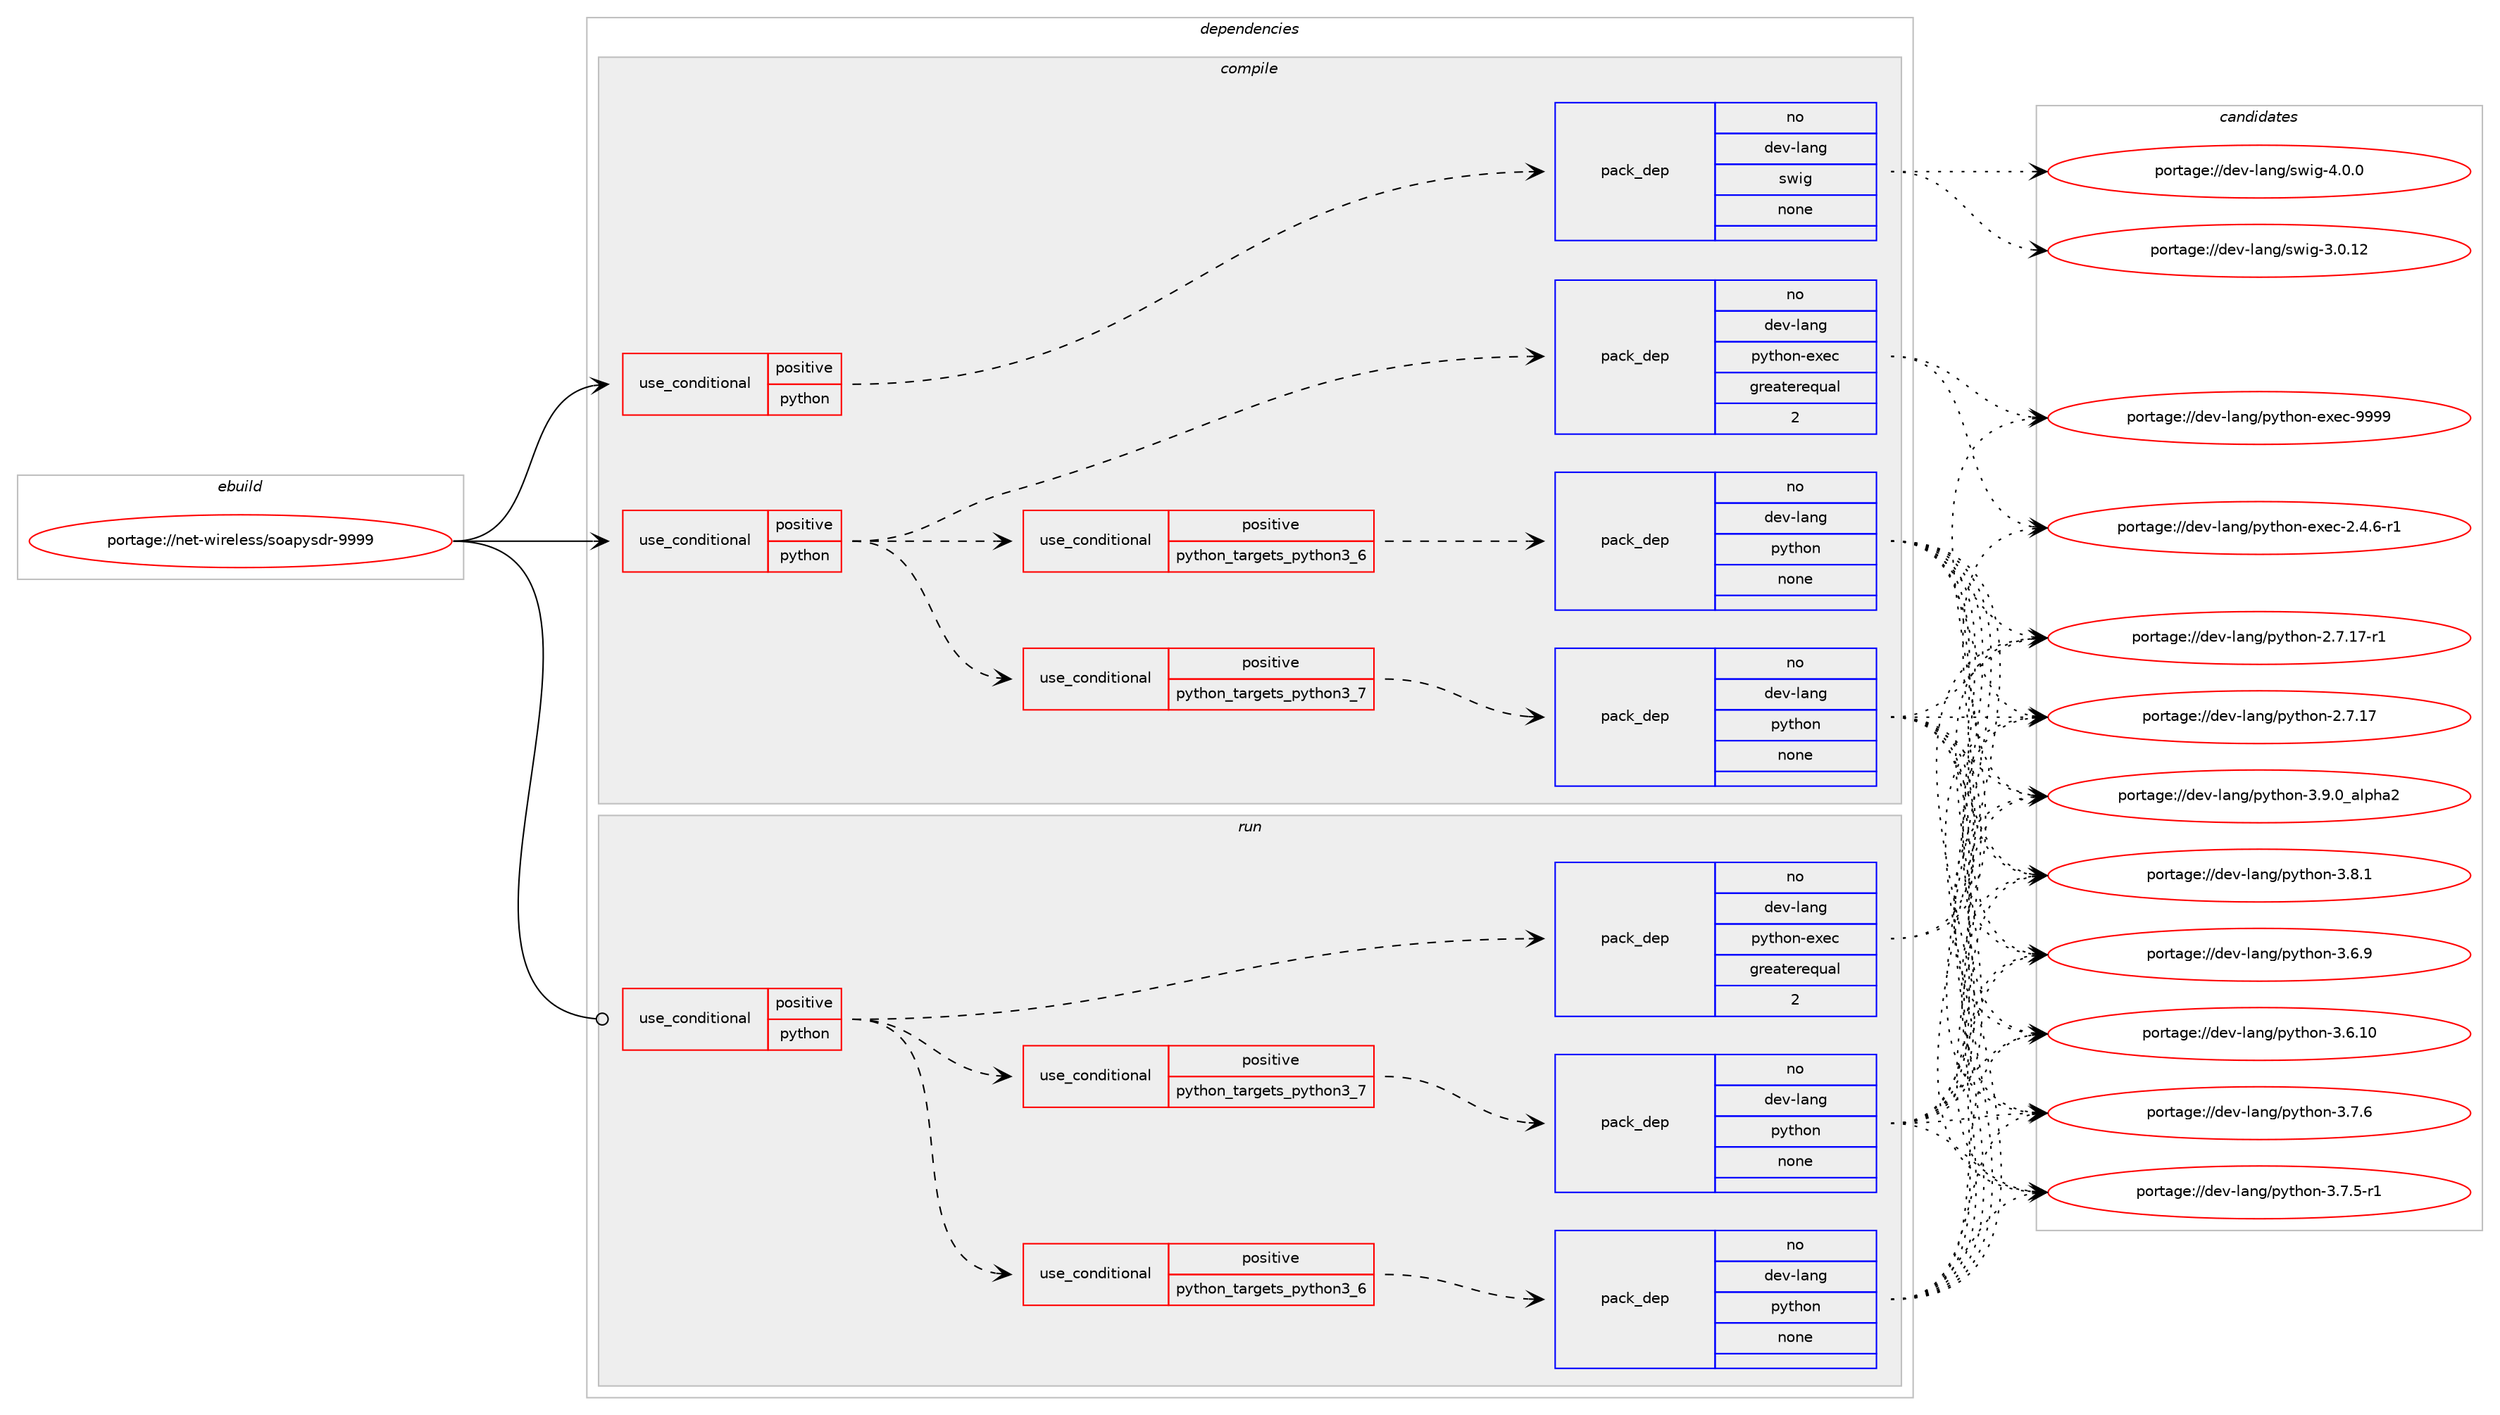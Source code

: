 digraph prolog {

# *************
# Graph options
# *************

newrank=true;
concentrate=true;
compound=true;
graph [rankdir=LR,fontname=Helvetica,fontsize=10,ranksep=1.5];#, ranksep=2.5, nodesep=0.2];
edge  [arrowhead=vee];
node  [fontname=Helvetica,fontsize=10];

# **********
# The ebuild
# **********

subgraph cluster_leftcol {
color=gray;
rank=same;
label=<<i>ebuild</i>>;
id [label="portage://net-wireless/soapysdr-9999", color=red, width=4, href="../net-wireless/soapysdr-9999.svg"];
}

# ****************
# The dependencies
# ****************

subgraph cluster_midcol {
color=gray;
label=<<i>dependencies</i>>;
subgraph cluster_compile {
fillcolor="#eeeeee";
style=filled;
label=<<i>compile</i>>;
subgraph cond20743 {
dependency106008 [label=<<TABLE BORDER="0" CELLBORDER="1" CELLSPACING="0" CELLPADDING="4"><TR><TD ROWSPAN="3" CELLPADDING="10">use_conditional</TD></TR><TR><TD>positive</TD></TR><TR><TD>python</TD></TR></TABLE>>, shape=none, color=red];
subgraph cond20744 {
dependency106009 [label=<<TABLE BORDER="0" CELLBORDER="1" CELLSPACING="0" CELLPADDING="4"><TR><TD ROWSPAN="3" CELLPADDING="10">use_conditional</TD></TR><TR><TD>positive</TD></TR><TR><TD>python_targets_python3_6</TD></TR></TABLE>>, shape=none, color=red];
subgraph pack83490 {
dependency106010 [label=<<TABLE BORDER="0" CELLBORDER="1" CELLSPACING="0" CELLPADDING="4" WIDTH="220"><TR><TD ROWSPAN="6" CELLPADDING="30">pack_dep</TD></TR><TR><TD WIDTH="110">no</TD></TR><TR><TD>dev-lang</TD></TR><TR><TD>python</TD></TR><TR><TD>none</TD></TR><TR><TD></TD></TR></TABLE>>, shape=none, color=blue];
}
dependency106009:e -> dependency106010:w [weight=20,style="dashed",arrowhead="vee"];
}
dependency106008:e -> dependency106009:w [weight=20,style="dashed",arrowhead="vee"];
subgraph cond20745 {
dependency106011 [label=<<TABLE BORDER="0" CELLBORDER="1" CELLSPACING="0" CELLPADDING="4"><TR><TD ROWSPAN="3" CELLPADDING="10">use_conditional</TD></TR><TR><TD>positive</TD></TR><TR><TD>python_targets_python3_7</TD></TR></TABLE>>, shape=none, color=red];
subgraph pack83491 {
dependency106012 [label=<<TABLE BORDER="0" CELLBORDER="1" CELLSPACING="0" CELLPADDING="4" WIDTH="220"><TR><TD ROWSPAN="6" CELLPADDING="30">pack_dep</TD></TR><TR><TD WIDTH="110">no</TD></TR><TR><TD>dev-lang</TD></TR><TR><TD>python</TD></TR><TR><TD>none</TD></TR><TR><TD></TD></TR></TABLE>>, shape=none, color=blue];
}
dependency106011:e -> dependency106012:w [weight=20,style="dashed",arrowhead="vee"];
}
dependency106008:e -> dependency106011:w [weight=20,style="dashed",arrowhead="vee"];
subgraph pack83492 {
dependency106013 [label=<<TABLE BORDER="0" CELLBORDER="1" CELLSPACING="0" CELLPADDING="4" WIDTH="220"><TR><TD ROWSPAN="6" CELLPADDING="30">pack_dep</TD></TR><TR><TD WIDTH="110">no</TD></TR><TR><TD>dev-lang</TD></TR><TR><TD>python-exec</TD></TR><TR><TD>greaterequal</TD></TR><TR><TD>2</TD></TR></TABLE>>, shape=none, color=blue];
}
dependency106008:e -> dependency106013:w [weight=20,style="dashed",arrowhead="vee"];
}
id:e -> dependency106008:w [weight=20,style="solid",arrowhead="vee"];
subgraph cond20746 {
dependency106014 [label=<<TABLE BORDER="0" CELLBORDER="1" CELLSPACING="0" CELLPADDING="4"><TR><TD ROWSPAN="3" CELLPADDING="10">use_conditional</TD></TR><TR><TD>positive</TD></TR><TR><TD>python</TD></TR></TABLE>>, shape=none, color=red];
subgraph pack83493 {
dependency106015 [label=<<TABLE BORDER="0" CELLBORDER="1" CELLSPACING="0" CELLPADDING="4" WIDTH="220"><TR><TD ROWSPAN="6" CELLPADDING="30">pack_dep</TD></TR><TR><TD WIDTH="110">no</TD></TR><TR><TD>dev-lang</TD></TR><TR><TD>swig</TD></TR><TR><TD>none</TD></TR><TR><TD></TD></TR></TABLE>>, shape=none, color=blue];
}
dependency106014:e -> dependency106015:w [weight=20,style="dashed",arrowhead="vee"];
}
id:e -> dependency106014:w [weight=20,style="solid",arrowhead="vee"];
}
subgraph cluster_compileandrun {
fillcolor="#eeeeee";
style=filled;
label=<<i>compile and run</i>>;
}
subgraph cluster_run {
fillcolor="#eeeeee";
style=filled;
label=<<i>run</i>>;
subgraph cond20747 {
dependency106016 [label=<<TABLE BORDER="0" CELLBORDER="1" CELLSPACING="0" CELLPADDING="4"><TR><TD ROWSPAN="3" CELLPADDING="10">use_conditional</TD></TR><TR><TD>positive</TD></TR><TR><TD>python</TD></TR></TABLE>>, shape=none, color=red];
subgraph cond20748 {
dependency106017 [label=<<TABLE BORDER="0" CELLBORDER="1" CELLSPACING="0" CELLPADDING="4"><TR><TD ROWSPAN="3" CELLPADDING="10">use_conditional</TD></TR><TR><TD>positive</TD></TR><TR><TD>python_targets_python3_6</TD></TR></TABLE>>, shape=none, color=red];
subgraph pack83494 {
dependency106018 [label=<<TABLE BORDER="0" CELLBORDER="1" CELLSPACING="0" CELLPADDING="4" WIDTH="220"><TR><TD ROWSPAN="6" CELLPADDING="30">pack_dep</TD></TR><TR><TD WIDTH="110">no</TD></TR><TR><TD>dev-lang</TD></TR><TR><TD>python</TD></TR><TR><TD>none</TD></TR><TR><TD></TD></TR></TABLE>>, shape=none, color=blue];
}
dependency106017:e -> dependency106018:w [weight=20,style="dashed",arrowhead="vee"];
}
dependency106016:e -> dependency106017:w [weight=20,style="dashed",arrowhead="vee"];
subgraph cond20749 {
dependency106019 [label=<<TABLE BORDER="0" CELLBORDER="1" CELLSPACING="0" CELLPADDING="4"><TR><TD ROWSPAN="3" CELLPADDING="10">use_conditional</TD></TR><TR><TD>positive</TD></TR><TR><TD>python_targets_python3_7</TD></TR></TABLE>>, shape=none, color=red];
subgraph pack83495 {
dependency106020 [label=<<TABLE BORDER="0" CELLBORDER="1" CELLSPACING="0" CELLPADDING="4" WIDTH="220"><TR><TD ROWSPAN="6" CELLPADDING="30">pack_dep</TD></TR><TR><TD WIDTH="110">no</TD></TR><TR><TD>dev-lang</TD></TR><TR><TD>python</TD></TR><TR><TD>none</TD></TR><TR><TD></TD></TR></TABLE>>, shape=none, color=blue];
}
dependency106019:e -> dependency106020:w [weight=20,style="dashed",arrowhead="vee"];
}
dependency106016:e -> dependency106019:w [weight=20,style="dashed",arrowhead="vee"];
subgraph pack83496 {
dependency106021 [label=<<TABLE BORDER="0" CELLBORDER="1" CELLSPACING="0" CELLPADDING="4" WIDTH="220"><TR><TD ROWSPAN="6" CELLPADDING="30">pack_dep</TD></TR><TR><TD WIDTH="110">no</TD></TR><TR><TD>dev-lang</TD></TR><TR><TD>python-exec</TD></TR><TR><TD>greaterequal</TD></TR><TR><TD>2</TD></TR></TABLE>>, shape=none, color=blue];
}
dependency106016:e -> dependency106021:w [weight=20,style="dashed",arrowhead="vee"];
}
id:e -> dependency106016:w [weight=20,style="solid",arrowhead="odot"];
}
}

# **************
# The candidates
# **************

subgraph cluster_choices {
rank=same;
color=gray;
label=<<i>candidates</i>>;

subgraph choice83490 {
color=black;
nodesep=1;
choice10010111845108971101034711212111610411111045514657464895971081121049750 [label="portage://dev-lang/python-3.9.0_alpha2", color=red, width=4,href="../dev-lang/python-3.9.0_alpha2.svg"];
choice100101118451089711010347112121116104111110455146564649 [label="portage://dev-lang/python-3.8.1", color=red, width=4,href="../dev-lang/python-3.8.1.svg"];
choice100101118451089711010347112121116104111110455146554654 [label="portage://dev-lang/python-3.7.6", color=red, width=4,href="../dev-lang/python-3.7.6.svg"];
choice1001011184510897110103471121211161041111104551465546534511449 [label="portage://dev-lang/python-3.7.5-r1", color=red, width=4,href="../dev-lang/python-3.7.5-r1.svg"];
choice100101118451089711010347112121116104111110455146544657 [label="portage://dev-lang/python-3.6.9", color=red, width=4,href="../dev-lang/python-3.6.9.svg"];
choice10010111845108971101034711212111610411111045514654464948 [label="portage://dev-lang/python-3.6.10", color=red, width=4,href="../dev-lang/python-3.6.10.svg"];
choice100101118451089711010347112121116104111110455046554649554511449 [label="portage://dev-lang/python-2.7.17-r1", color=red, width=4,href="../dev-lang/python-2.7.17-r1.svg"];
choice10010111845108971101034711212111610411111045504655464955 [label="portage://dev-lang/python-2.7.17", color=red, width=4,href="../dev-lang/python-2.7.17.svg"];
dependency106010:e -> choice10010111845108971101034711212111610411111045514657464895971081121049750:w [style=dotted,weight="100"];
dependency106010:e -> choice100101118451089711010347112121116104111110455146564649:w [style=dotted,weight="100"];
dependency106010:e -> choice100101118451089711010347112121116104111110455146554654:w [style=dotted,weight="100"];
dependency106010:e -> choice1001011184510897110103471121211161041111104551465546534511449:w [style=dotted,weight="100"];
dependency106010:e -> choice100101118451089711010347112121116104111110455146544657:w [style=dotted,weight="100"];
dependency106010:e -> choice10010111845108971101034711212111610411111045514654464948:w [style=dotted,weight="100"];
dependency106010:e -> choice100101118451089711010347112121116104111110455046554649554511449:w [style=dotted,weight="100"];
dependency106010:e -> choice10010111845108971101034711212111610411111045504655464955:w [style=dotted,weight="100"];
}
subgraph choice83491 {
color=black;
nodesep=1;
choice10010111845108971101034711212111610411111045514657464895971081121049750 [label="portage://dev-lang/python-3.9.0_alpha2", color=red, width=4,href="../dev-lang/python-3.9.0_alpha2.svg"];
choice100101118451089711010347112121116104111110455146564649 [label="portage://dev-lang/python-3.8.1", color=red, width=4,href="../dev-lang/python-3.8.1.svg"];
choice100101118451089711010347112121116104111110455146554654 [label="portage://dev-lang/python-3.7.6", color=red, width=4,href="../dev-lang/python-3.7.6.svg"];
choice1001011184510897110103471121211161041111104551465546534511449 [label="portage://dev-lang/python-3.7.5-r1", color=red, width=4,href="../dev-lang/python-3.7.5-r1.svg"];
choice100101118451089711010347112121116104111110455146544657 [label="portage://dev-lang/python-3.6.9", color=red, width=4,href="../dev-lang/python-3.6.9.svg"];
choice10010111845108971101034711212111610411111045514654464948 [label="portage://dev-lang/python-3.6.10", color=red, width=4,href="../dev-lang/python-3.6.10.svg"];
choice100101118451089711010347112121116104111110455046554649554511449 [label="portage://dev-lang/python-2.7.17-r1", color=red, width=4,href="../dev-lang/python-2.7.17-r1.svg"];
choice10010111845108971101034711212111610411111045504655464955 [label="portage://dev-lang/python-2.7.17", color=red, width=4,href="../dev-lang/python-2.7.17.svg"];
dependency106012:e -> choice10010111845108971101034711212111610411111045514657464895971081121049750:w [style=dotted,weight="100"];
dependency106012:e -> choice100101118451089711010347112121116104111110455146564649:w [style=dotted,weight="100"];
dependency106012:e -> choice100101118451089711010347112121116104111110455146554654:w [style=dotted,weight="100"];
dependency106012:e -> choice1001011184510897110103471121211161041111104551465546534511449:w [style=dotted,weight="100"];
dependency106012:e -> choice100101118451089711010347112121116104111110455146544657:w [style=dotted,weight="100"];
dependency106012:e -> choice10010111845108971101034711212111610411111045514654464948:w [style=dotted,weight="100"];
dependency106012:e -> choice100101118451089711010347112121116104111110455046554649554511449:w [style=dotted,weight="100"];
dependency106012:e -> choice10010111845108971101034711212111610411111045504655464955:w [style=dotted,weight="100"];
}
subgraph choice83492 {
color=black;
nodesep=1;
choice10010111845108971101034711212111610411111045101120101994557575757 [label="portage://dev-lang/python-exec-9999", color=red, width=4,href="../dev-lang/python-exec-9999.svg"];
choice10010111845108971101034711212111610411111045101120101994550465246544511449 [label="portage://dev-lang/python-exec-2.4.6-r1", color=red, width=4,href="../dev-lang/python-exec-2.4.6-r1.svg"];
dependency106013:e -> choice10010111845108971101034711212111610411111045101120101994557575757:w [style=dotted,weight="100"];
dependency106013:e -> choice10010111845108971101034711212111610411111045101120101994550465246544511449:w [style=dotted,weight="100"];
}
subgraph choice83493 {
color=black;
nodesep=1;
choice100101118451089711010347115119105103455246484648 [label="portage://dev-lang/swig-4.0.0", color=red, width=4,href="../dev-lang/swig-4.0.0.svg"];
choice10010111845108971101034711511910510345514648464950 [label="portage://dev-lang/swig-3.0.12", color=red, width=4,href="../dev-lang/swig-3.0.12.svg"];
dependency106015:e -> choice100101118451089711010347115119105103455246484648:w [style=dotted,weight="100"];
dependency106015:e -> choice10010111845108971101034711511910510345514648464950:w [style=dotted,weight="100"];
}
subgraph choice83494 {
color=black;
nodesep=1;
choice10010111845108971101034711212111610411111045514657464895971081121049750 [label="portage://dev-lang/python-3.9.0_alpha2", color=red, width=4,href="../dev-lang/python-3.9.0_alpha2.svg"];
choice100101118451089711010347112121116104111110455146564649 [label="portage://dev-lang/python-3.8.1", color=red, width=4,href="../dev-lang/python-3.8.1.svg"];
choice100101118451089711010347112121116104111110455146554654 [label="portage://dev-lang/python-3.7.6", color=red, width=4,href="../dev-lang/python-3.7.6.svg"];
choice1001011184510897110103471121211161041111104551465546534511449 [label="portage://dev-lang/python-3.7.5-r1", color=red, width=4,href="../dev-lang/python-3.7.5-r1.svg"];
choice100101118451089711010347112121116104111110455146544657 [label="portage://dev-lang/python-3.6.9", color=red, width=4,href="../dev-lang/python-3.6.9.svg"];
choice10010111845108971101034711212111610411111045514654464948 [label="portage://dev-lang/python-3.6.10", color=red, width=4,href="../dev-lang/python-3.6.10.svg"];
choice100101118451089711010347112121116104111110455046554649554511449 [label="portage://dev-lang/python-2.7.17-r1", color=red, width=4,href="../dev-lang/python-2.7.17-r1.svg"];
choice10010111845108971101034711212111610411111045504655464955 [label="portage://dev-lang/python-2.7.17", color=red, width=4,href="../dev-lang/python-2.7.17.svg"];
dependency106018:e -> choice10010111845108971101034711212111610411111045514657464895971081121049750:w [style=dotted,weight="100"];
dependency106018:e -> choice100101118451089711010347112121116104111110455146564649:w [style=dotted,weight="100"];
dependency106018:e -> choice100101118451089711010347112121116104111110455146554654:w [style=dotted,weight="100"];
dependency106018:e -> choice1001011184510897110103471121211161041111104551465546534511449:w [style=dotted,weight="100"];
dependency106018:e -> choice100101118451089711010347112121116104111110455146544657:w [style=dotted,weight="100"];
dependency106018:e -> choice10010111845108971101034711212111610411111045514654464948:w [style=dotted,weight="100"];
dependency106018:e -> choice100101118451089711010347112121116104111110455046554649554511449:w [style=dotted,weight="100"];
dependency106018:e -> choice10010111845108971101034711212111610411111045504655464955:w [style=dotted,weight="100"];
}
subgraph choice83495 {
color=black;
nodesep=1;
choice10010111845108971101034711212111610411111045514657464895971081121049750 [label="portage://dev-lang/python-3.9.0_alpha2", color=red, width=4,href="../dev-lang/python-3.9.0_alpha2.svg"];
choice100101118451089711010347112121116104111110455146564649 [label="portage://dev-lang/python-3.8.1", color=red, width=4,href="../dev-lang/python-3.8.1.svg"];
choice100101118451089711010347112121116104111110455146554654 [label="portage://dev-lang/python-3.7.6", color=red, width=4,href="../dev-lang/python-3.7.6.svg"];
choice1001011184510897110103471121211161041111104551465546534511449 [label="portage://dev-lang/python-3.7.5-r1", color=red, width=4,href="../dev-lang/python-3.7.5-r1.svg"];
choice100101118451089711010347112121116104111110455146544657 [label="portage://dev-lang/python-3.6.9", color=red, width=4,href="../dev-lang/python-3.6.9.svg"];
choice10010111845108971101034711212111610411111045514654464948 [label="portage://dev-lang/python-3.6.10", color=red, width=4,href="../dev-lang/python-3.6.10.svg"];
choice100101118451089711010347112121116104111110455046554649554511449 [label="portage://dev-lang/python-2.7.17-r1", color=red, width=4,href="../dev-lang/python-2.7.17-r1.svg"];
choice10010111845108971101034711212111610411111045504655464955 [label="portage://dev-lang/python-2.7.17", color=red, width=4,href="../dev-lang/python-2.7.17.svg"];
dependency106020:e -> choice10010111845108971101034711212111610411111045514657464895971081121049750:w [style=dotted,weight="100"];
dependency106020:e -> choice100101118451089711010347112121116104111110455146564649:w [style=dotted,weight="100"];
dependency106020:e -> choice100101118451089711010347112121116104111110455146554654:w [style=dotted,weight="100"];
dependency106020:e -> choice1001011184510897110103471121211161041111104551465546534511449:w [style=dotted,weight="100"];
dependency106020:e -> choice100101118451089711010347112121116104111110455146544657:w [style=dotted,weight="100"];
dependency106020:e -> choice10010111845108971101034711212111610411111045514654464948:w [style=dotted,weight="100"];
dependency106020:e -> choice100101118451089711010347112121116104111110455046554649554511449:w [style=dotted,weight="100"];
dependency106020:e -> choice10010111845108971101034711212111610411111045504655464955:w [style=dotted,weight="100"];
}
subgraph choice83496 {
color=black;
nodesep=1;
choice10010111845108971101034711212111610411111045101120101994557575757 [label="portage://dev-lang/python-exec-9999", color=red, width=4,href="../dev-lang/python-exec-9999.svg"];
choice10010111845108971101034711212111610411111045101120101994550465246544511449 [label="portage://dev-lang/python-exec-2.4.6-r1", color=red, width=4,href="../dev-lang/python-exec-2.4.6-r1.svg"];
dependency106021:e -> choice10010111845108971101034711212111610411111045101120101994557575757:w [style=dotted,weight="100"];
dependency106021:e -> choice10010111845108971101034711212111610411111045101120101994550465246544511449:w [style=dotted,weight="100"];
}
}

}
